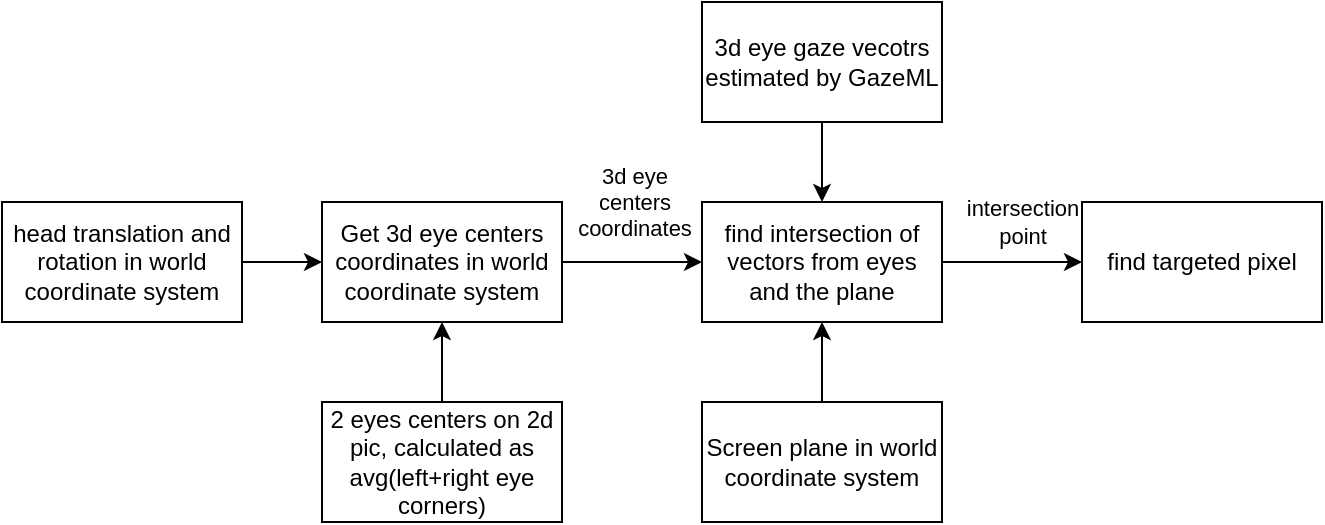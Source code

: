 <mxfile version="13.4.4" type="device"><diagram id="jJmwBL7g6_QnVHL6b89v" name="Page-1"><mxGraphModel dx="446" dy="724" grid="1" gridSize="10" guides="1" tooltips="1" connect="1" arrows="1" fold="1" page="1" pageScale="1" pageWidth="827" pageHeight="1169" math="0" shadow="0"><root><mxCell id="0"/><mxCell id="1" parent="0"/><mxCell id="sAZN02O8ycGYYGctd6WC-5" style="edgeStyle=orthogonalEdgeStyle;rounded=0;orthogonalLoop=1;jettySize=auto;html=1;entryX=0;entryY=0.5;entryDx=0;entryDy=0;" edge="1" parent="1" source="sAZN02O8ycGYYGctd6WC-1" target="sAZN02O8ycGYYGctd6WC-2"><mxGeometry relative="1" as="geometry"/></mxCell><mxCell id="sAZN02O8ycGYYGctd6WC-1" value="head translation and rotation in world coordinate system" style="rounded=0;whiteSpace=wrap;html=1;" vertex="1" parent="1"><mxGeometry x="50" y="230" width="120" height="60" as="geometry"/></mxCell><mxCell id="sAZN02O8ycGYYGctd6WC-8" style="edgeStyle=orthogonalEdgeStyle;rounded=0;orthogonalLoop=1;jettySize=auto;html=1;entryX=0;entryY=0.5;entryDx=0;entryDy=0;" edge="1" parent="1" source="sAZN02O8ycGYYGctd6WC-2" target="sAZN02O8ycGYYGctd6WC-7"><mxGeometry relative="1" as="geometry"/></mxCell><mxCell id="sAZN02O8ycGYYGctd6WC-9" value="3d eye &lt;br&gt;centers &lt;br&gt;coordinates" style="edgeLabel;html=1;align=center;verticalAlign=middle;resizable=0;points=[];" vertex="1" connectable="0" parent="sAZN02O8ycGYYGctd6WC-8"><mxGeometry x="0.236" y="-1" relative="1" as="geometry"><mxPoint x="-8" y="-31" as="offset"/></mxGeometry></mxCell><mxCell id="sAZN02O8ycGYYGctd6WC-2" value="Get 3d eye centers coordinates in world coordinate system" style="rounded=0;whiteSpace=wrap;html=1;" vertex="1" parent="1"><mxGeometry x="210" y="230" width="120" height="60" as="geometry"/></mxCell><mxCell id="sAZN02O8ycGYYGctd6WC-4" style="edgeStyle=orthogonalEdgeStyle;rounded=0;orthogonalLoop=1;jettySize=auto;html=1;entryX=0.5;entryY=1;entryDx=0;entryDy=0;" edge="1" parent="1" source="sAZN02O8ycGYYGctd6WC-3" target="sAZN02O8ycGYYGctd6WC-2"><mxGeometry relative="1" as="geometry"/></mxCell><mxCell id="sAZN02O8ycGYYGctd6WC-3" value="2 eyes centers on 2d pic, calculated as avg(left+right eye corners)" style="rounded=0;whiteSpace=wrap;html=1;" vertex="1" parent="1"><mxGeometry x="210" y="330" width="120" height="60" as="geometry"/></mxCell><mxCell id="sAZN02O8ycGYYGctd6WC-10" style="edgeStyle=orthogonalEdgeStyle;rounded=0;orthogonalLoop=1;jettySize=auto;html=1;entryX=0.5;entryY=1;entryDx=0;entryDy=0;" edge="1" parent="1" source="sAZN02O8ycGYYGctd6WC-6" target="sAZN02O8ycGYYGctd6WC-7"><mxGeometry relative="1" as="geometry"/></mxCell><mxCell id="sAZN02O8ycGYYGctd6WC-6" value="Screen plane in world coordinate system" style="rounded=0;whiteSpace=wrap;html=1;" vertex="1" parent="1"><mxGeometry x="400" y="330" width="120" height="60" as="geometry"/></mxCell><mxCell id="sAZN02O8ycGYYGctd6WC-15" style="edgeStyle=orthogonalEdgeStyle;rounded=0;orthogonalLoop=1;jettySize=auto;html=1;entryX=0;entryY=0.5;entryDx=0;entryDy=0;" edge="1" parent="1" source="sAZN02O8ycGYYGctd6WC-7" target="sAZN02O8ycGYYGctd6WC-14"><mxGeometry relative="1" as="geometry"/></mxCell><mxCell id="sAZN02O8ycGYYGctd6WC-16" value="intersection &lt;br&gt;point" style="edgeLabel;html=1;align=center;verticalAlign=middle;resizable=0;points=[];" vertex="1" connectable="0" parent="sAZN02O8ycGYYGctd6WC-15"><mxGeometry x="-0.287" y="-1" relative="1" as="geometry"><mxPoint x="15" y="-21" as="offset"/></mxGeometry></mxCell><mxCell id="sAZN02O8ycGYYGctd6WC-7" value="find intersection of vectors from eyes and the plane" style="rounded=0;whiteSpace=wrap;html=1;" vertex="1" parent="1"><mxGeometry x="400" y="230" width="120" height="60" as="geometry"/></mxCell><mxCell id="sAZN02O8ycGYYGctd6WC-12" style="edgeStyle=orthogonalEdgeStyle;rounded=0;orthogonalLoop=1;jettySize=auto;html=1;entryX=0.5;entryY=0;entryDx=0;entryDy=0;" edge="1" parent="1" source="sAZN02O8ycGYYGctd6WC-11" target="sAZN02O8ycGYYGctd6WC-7"><mxGeometry relative="1" as="geometry"/></mxCell><mxCell id="sAZN02O8ycGYYGctd6WC-11" value="3d eye gaze vecotrs estimated by GazeML" style="rounded=0;whiteSpace=wrap;html=1;" vertex="1" parent="1"><mxGeometry x="400" y="130" width="120" height="60" as="geometry"/></mxCell><mxCell id="sAZN02O8ycGYYGctd6WC-14" value="find targeted pixel" style="rounded=0;whiteSpace=wrap;html=1;" vertex="1" parent="1"><mxGeometry x="590" y="230" width="120" height="60" as="geometry"/></mxCell></root></mxGraphModel></diagram></mxfile>